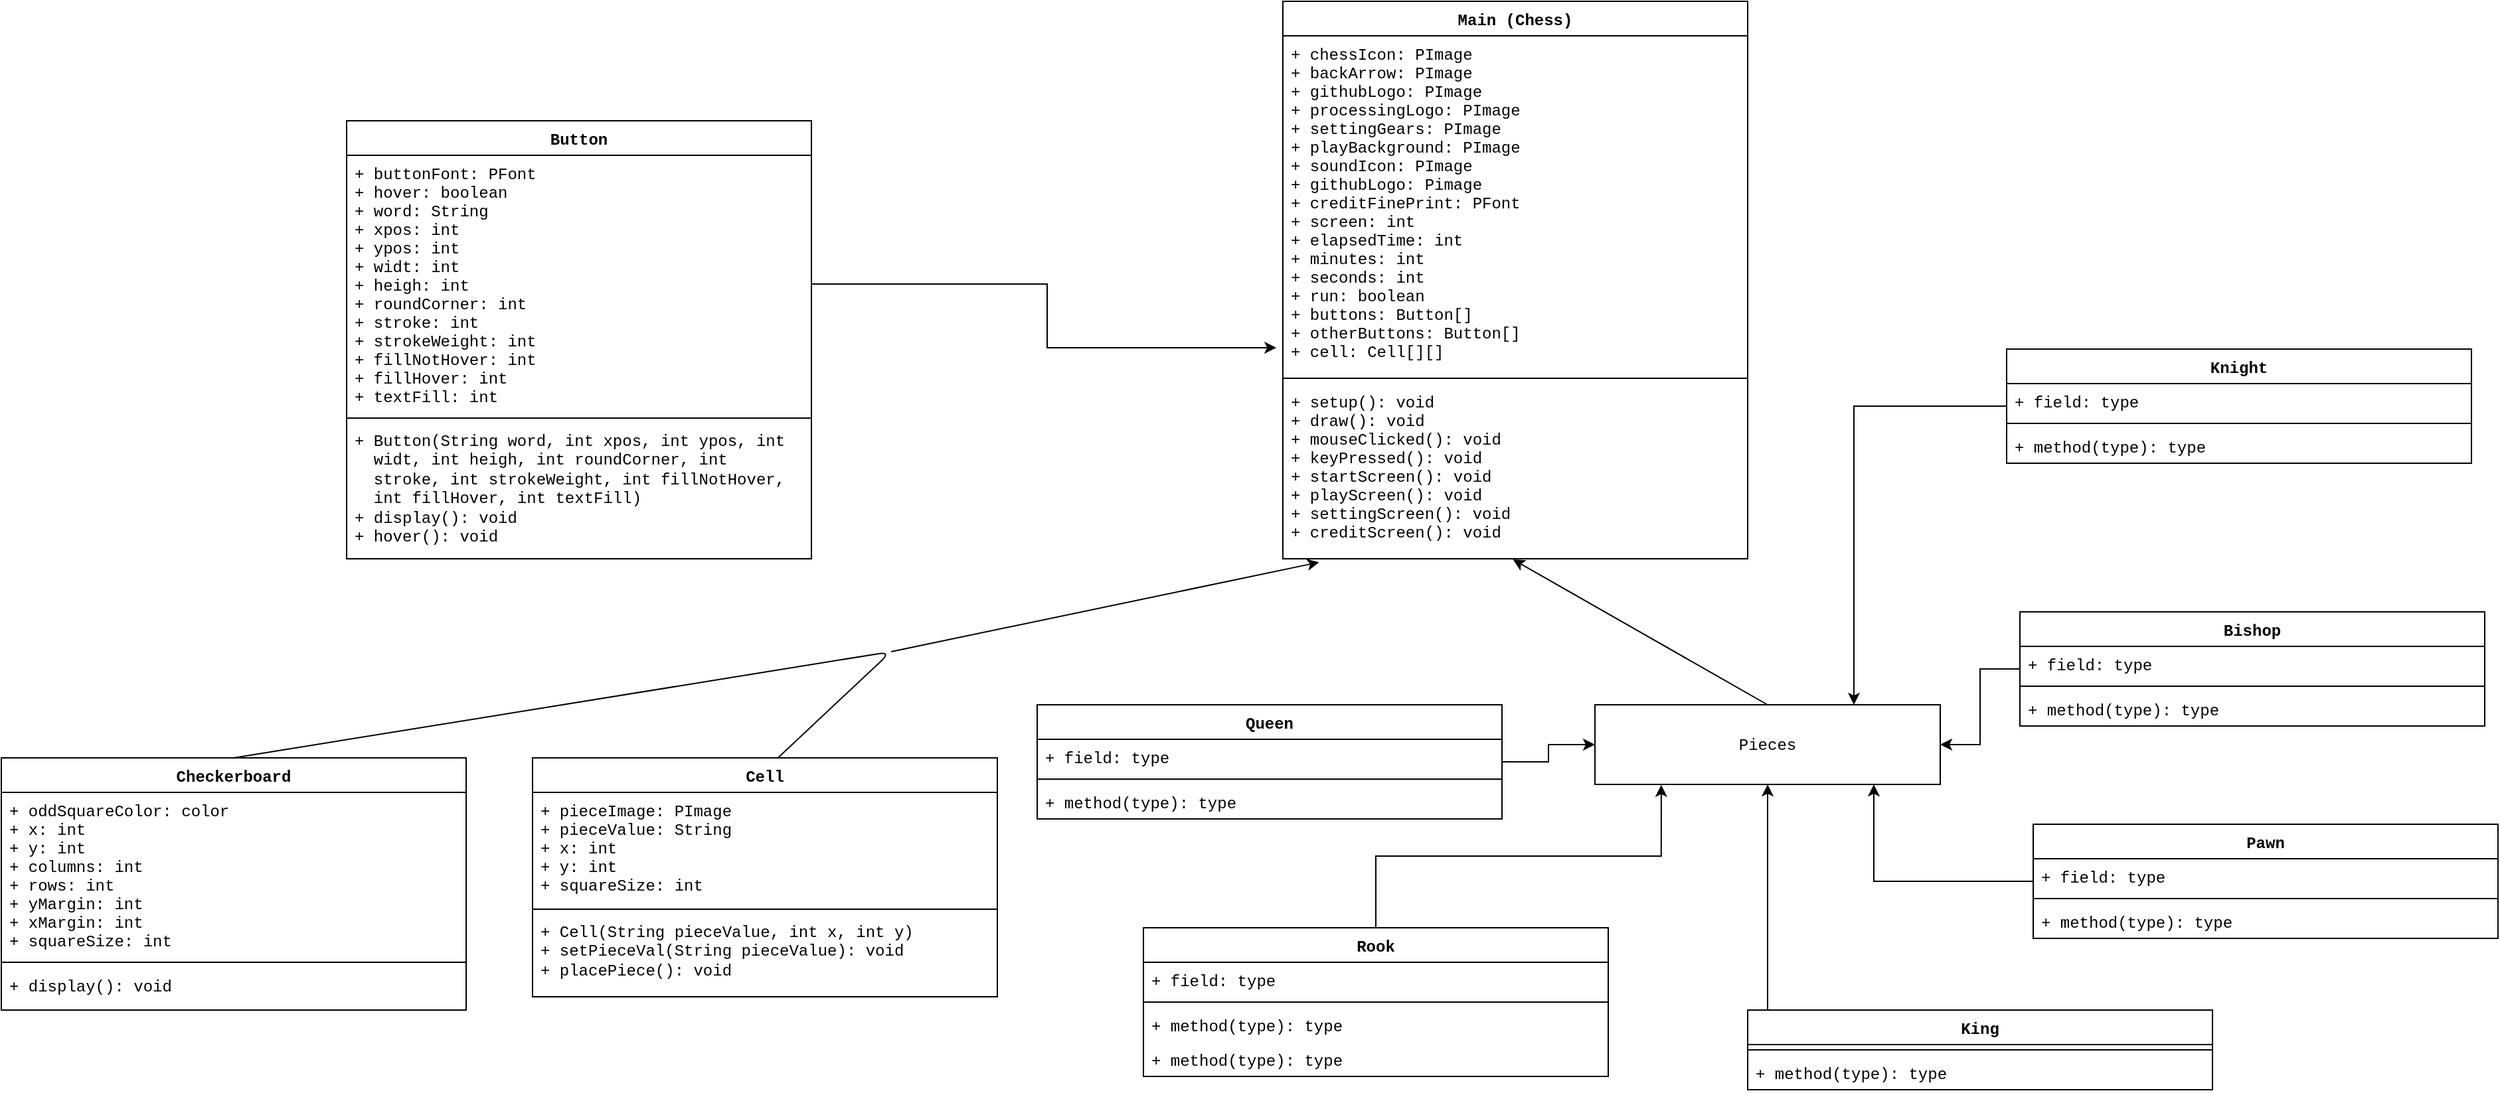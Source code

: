 <mxfile version="14.6.9" type="google"><diagram id="ffMmARSB5pWV-0gl0-nI" name="Page-1"><mxGraphModel dx="2474" dy="1074" grid="1" gridSize="10" guides="1" tooltips="1" connect="1" arrows="1" fold="1" page="1" pageScale="1" pageWidth="1920" pageHeight="1200" math="0" shadow="0"><root><mxCell id="0"/><mxCell id="1" parent="0"/><mxCell id="yim_IusXYdTwc64j8Eo--14" style="edgeStyle=orthogonalEdgeStyle;rounded=0;orthogonalLoop=1;jettySize=auto;html=1;entryX=0.5;entryY=1;entryDx=0;entryDy=0;fontSize=12;" edge="1" parent="1" source="FvzG0xkYzQNovwXWoTKt-3" target="yim_IusXYdTwc64j8Eo--10"><mxGeometry relative="1" as="geometry"><Array as="points"><mxPoint x="1350" y="770"/><mxPoint x="1350" y="770"/></Array></mxGeometry></mxCell><mxCell id="FvzG0xkYzQNovwXWoTKt-3" value="King" style="swimlane;fontStyle=1;align=center;verticalAlign=top;childLayout=stackLayout;horizontal=1;startSize=26;horizontalStack=0;resizeParent=1;resizeParentMax=0;resizeLast=0;collapsible=1;marginBottom=0;fontFamily=Courier New;fontSize=12;" parent="1" vertex="1"><mxGeometry x="1335" y="810" width="350" height="60" as="geometry"/></mxCell><mxCell id="FvzG0xkYzQNovwXWoTKt-5" value="" style="line;strokeWidth=1;fillColor=none;align=left;verticalAlign=middle;spacingTop=-1;spacingLeft=3;spacingRight=3;rotatable=0;labelPosition=right;points=[];portConstraint=eastwest;fontFamily=Courier New;fontSize=12;" parent="FvzG0xkYzQNovwXWoTKt-3" vertex="1"><mxGeometry y="26" width="350" height="8" as="geometry"/></mxCell><mxCell id="FvzG0xkYzQNovwXWoTKt-6" value="+ method(type): type" style="text;strokeColor=none;fillColor=none;align=left;verticalAlign=top;spacingLeft=4;spacingRight=4;overflow=hidden;rotatable=0;points=[[0,0.5],[1,0.5]];portConstraint=eastwest;fontFamily=Courier New;fontSize=12;" parent="FvzG0xkYzQNovwXWoTKt-3" vertex="1"><mxGeometry y="34" width="350" height="26" as="geometry"/></mxCell><mxCell id="yim_IusXYdTwc64j8Eo--16" style="edgeStyle=orthogonalEdgeStyle;rounded=0;orthogonalLoop=1;jettySize=auto;html=1;entryX=0;entryY=0.5;entryDx=0;entryDy=0;fontSize=12;" edge="1" parent="1" source="FvzG0xkYzQNovwXWoTKt-7" target="yim_IusXYdTwc64j8Eo--10"><mxGeometry relative="1" as="geometry"/></mxCell><mxCell id="FvzG0xkYzQNovwXWoTKt-7" value="Queen" style="swimlane;fontStyle=1;align=center;verticalAlign=top;childLayout=stackLayout;horizontal=1;startSize=26;horizontalStack=0;resizeParent=1;resizeParentMax=0;resizeLast=0;collapsible=1;marginBottom=0;fontFamily=Courier New;fontSize=12;" parent="1" vertex="1"><mxGeometry x="800" y="580" width="350" height="86" as="geometry"/></mxCell><mxCell id="FvzG0xkYzQNovwXWoTKt-8" value="+ field: type" style="text;strokeColor=none;fillColor=none;align=left;verticalAlign=top;spacingLeft=4;spacingRight=4;overflow=hidden;rotatable=0;points=[[0,0.5],[1,0.5]];portConstraint=eastwest;fontFamily=Courier New;fontSize=12;" parent="FvzG0xkYzQNovwXWoTKt-7" vertex="1"><mxGeometry y="26" width="350" height="26" as="geometry"/></mxCell><mxCell id="FvzG0xkYzQNovwXWoTKt-9" value="" style="line;strokeWidth=1;fillColor=none;align=left;verticalAlign=middle;spacingTop=-1;spacingLeft=3;spacingRight=3;rotatable=0;labelPosition=right;points=[];portConstraint=eastwest;fontFamily=Courier New;fontSize=12;" parent="FvzG0xkYzQNovwXWoTKt-7" vertex="1"><mxGeometry y="52" width="350" height="8" as="geometry"/></mxCell><mxCell id="FvzG0xkYzQNovwXWoTKt-10" value="+ method(type): type" style="text;strokeColor=none;fillColor=none;align=left;verticalAlign=top;spacingLeft=4;spacingRight=4;overflow=hidden;rotatable=0;points=[[0,0.5],[1,0.5]];portConstraint=eastwest;fontFamily=Courier New;fontSize=12;" parent="FvzG0xkYzQNovwXWoTKt-7" vertex="1"><mxGeometry y="60" width="350" height="26" as="geometry"/></mxCell><mxCell id="yim_IusXYdTwc64j8Eo--15" style="edgeStyle=orthogonalEdgeStyle;rounded=0;orthogonalLoop=1;jettySize=auto;html=1;entryX=0.192;entryY=1.006;entryDx=0;entryDy=0;entryPerimeter=0;fontSize=12;" edge="1" parent="1" source="FvzG0xkYzQNovwXWoTKt-11" target="yim_IusXYdTwc64j8Eo--10"><mxGeometry relative="1" as="geometry"/></mxCell><mxCell id="FvzG0xkYzQNovwXWoTKt-11" value="Rook" style="swimlane;fontStyle=1;align=center;verticalAlign=top;childLayout=stackLayout;horizontal=1;startSize=26;horizontalStack=0;resizeParent=1;resizeParentMax=0;resizeLast=0;collapsible=1;marginBottom=0;fontFamily=Courier New;fontSize=12;" parent="1" vertex="1"><mxGeometry x="880" y="748" width="350" height="112" as="geometry"/></mxCell><mxCell id="FvzG0xkYzQNovwXWoTKt-12" value="+ field: type" style="text;strokeColor=none;fillColor=none;align=left;verticalAlign=top;spacingLeft=4;spacingRight=4;overflow=hidden;rotatable=0;points=[[0,0.5],[1,0.5]];portConstraint=eastwest;fontFamily=Courier New;fontSize=12;" parent="FvzG0xkYzQNovwXWoTKt-11" vertex="1"><mxGeometry y="26" width="350" height="26" as="geometry"/></mxCell><mxCell id="FvzG0xkYzQNovwXWoTKt-13" value="" style="line;strokeWidth=1;fillColor=none;align=left;verticalAlign=middle;spacingTop=-1;spacingLeft=3;spacingRight=3;rotatable=0;labelPosition=right;points=[];portConstraint=eastwest;fontFamily=Courier New;fontSize=12;" parent="FvzG0xkYzQNovwXWoTKt-11" vertex="1"><mxGeometry y="52" width="350" height="8" as="geometry"/></mxCell><mxCell id="FvzG0xkYzQNovwXWoTKt-47" value="+ method(type): type" style="text;strokeColor=none;fillColor=none;align=left;verticalAlign=top;spacingLeft=4;spacingRight=4;overflow=hidden;rotatable=0;points=[[0,0.5],[1,0.5]];portConstraint=eastwest;fontFamily=Courier New;fontSize=12;" parent="FvzG0xkYzQNovwXWoTKt-11" vertex="1"><mxGeometry y="60" width="350" height="26" as="geometry"/></mxCell><mxCell id="FvzG0xkYzQNovwXWoTKt-14" value="+ method(type): type" style="text;strokeColor=none;fillColor=none;align=left;verticalAlign=top;spacingLeft=4;spacingRight=4;overflow=hidden;rotatable=0;points=[[0,0.5],[1,0.5]];portConstraint=eastwest;fontFamily=Courier New;fontSize=12;" parent="FvzG0xkYzQNovwXWoTKt-11" vertex="1"><mxGeometry y="86" width="350" height="26" as="geometry"/></mxCell><mxCell id="yim_IusXYdTwc64j8Eo--12" style="edgeStyle=orthogonalEdgeStyle;rounded=0;orthogonalLoop=1;jettySize=auto;html=1;fontSize=12;" edge="1" parent="1" source="FvzG0xkYzQNovwXWoTKt-15" target="yim_IusXYdTwc64j8Eo--10"><mxGeometry relative="1" as="geometry"/></mxCell><mxCell id="FvzG0xkYzQNovwXWoTKt-15" value="Bishop" style="swimlane;fontStyle=1;align=center;verticalAlign=top;childLayout=stackLayout;horizontal=1;startSize=26;horizontalStack=0;resizeParent=1;resizeParentMax=0;resizeLast=0;collapsible=1;marginBottom=0;fontFamily=Courier New;fontSize=12;" parent="1" vertex="1"><mxGeometry x="1540" y="510" width="350" height="86" as="geometry"/></mxCell><mxCell id="FvzG0xkYzQNovwXWoTKt-16" value="+ field: type" style="text;strokeColor=none;fillColor=none;align=left;verticalAlign=top;spacingLeft=4;spacingRight=4;overflow=hidden;rotatable=0;points=[[0,0.5],[1,0.5]];portConstraint=eastwest;fontFamily=Courier New;fontSize=12;" parent="FvzG0xkYzQNovwXWoTKt-15" vertex="1"><mxGeometry y="26" width="350" height="26" as="geometry"/></mxCell><mxCell id="FvzG0xkYzQNovwXWoTKt-17" value="" style="line;strokeWidth=1;fillColor=none;align=left;verticalAlign=middle;spacingTop=-1;spacingLeft=3;spacingRight=3;rotatable=0;labelPosition=right;points=[];portConstraint=eastwest;fontFamily=Courier New;fontSize=12;" parent="FvzG0xkYzQNovwXWoTKt-15" vertex="1"><mxGeometry y="52" width="350" height="8" as="geometry"/></mxCell><mxCell id="FvzG0xkYzQNovwXWoTKt-18" value="+ method(type): type" style="text;strokeColor=none;fillColor=none;align=left;verticalAlign=top;spacingLeft=4;spacingRight=4;overflow=hidden;rotatable=0;points=[[0,0.5],[1,0.5]];portConstraint=eastwest;fontFamily=Courier New;fontSize=12;" parent="FvzG0xkYzQNovwXWoTKt-15" vertex="1"><mxGeometry y="60" width="350" height="26" as="geometry"/></mxCell><mxCell id="yim_IusXYdTwc64j8Eo--11" style="edgeStyle=orthogonalEdgeStyle;rounded=0;orthogonalLoop=1;jettySize=auto;html=1;entryX=0.75;entryY=0;entryDx=0;entryDy=0;fontSize=12;" edge="1" parent="1" source="FvzG0xkYzQNovwXWoTKt-19" target="yim_IusXYdTwc64j8Eo--10"><mxGeometry relative="1" as="geometry"/></mxCell><mxCell id="FvzG0xkYzQNovwXWoTKt-19" value="Knight" style="swimlane;fontStyle=1;align=center;verticalAlign=top;childLayout=stackLayout;horizontal=1;startSize=26;horizontalStack=0;resizeParent=1;resizeParentMax=0;resizeLast=0;collapsible=1;marginBottom=0;fontFamily=Courier New;fontSize=12;" parent="1" vertex="1"><mxGeometry x="1530" y="312" width="350" height="86" as="geometry"/></mxCell><mxCell id="FvzG0xkYzQNovwXWoTKt-20" value="+ field: type" style="text;strokeColor=none;fillColor=none;align=left;verticalAlign=top;spacingLeft=4;spacingRight=4;overflow=hidden;rotatable=0;points=[[0,0.5],[1,0.5]];portConstraint=eastwest;fontFamily=Courier New;fontSize=12;" parent="FvzG0xkYzQNovwXWoTKt-19" vertex="1"><mxGeometry y="26" width="350" height="26" as="geometry"/></mxCell><mxCell id="FvzG0xkYzQNovwXWoTKt-21" value="" style="line;strokeWidth=1;fillColor=none;align=left;verticalAlign=middle;spacingTop=-1;spacingLeft=3;spacingRight=3;rotatable=0;labelPosition=right;points=[];portConstraint=eastwest;fontFamily=Courier New;fontSize=12;" parent="FvzG0xkYzQNovwXWoTKt-19" vertex="1"><mxGeometry y="52" width="350" height="8" as="geometry"/></mxCell><mxCell id="FvzG0xkYzQNovwXWoTKt-22" value="+ method(type): type" style="text;strokeColor=none;fillColor=none;align=left;verticalAlign=top;spacingLeft=4;spacingRight=4;overflow=hidden;rotatable=0;points=[[0,0.5],[1,0.5]];portConstraint=eastwest;fontFamily=Courier New;fontSize=12;" parent="FvzG0xkYzQNovwXWoTKt-19" vertex="1"><mxGeometry y="60" width="350" height="26" as="geometry"/></mxCell><mxCell id="yim_IusXYdTwc64j8Eo--13" style="edgeStyle=orthogonalEdgeStyle;rounded=0;orthogonalLoop=1;jettySize=auto;html=1;fontSize=12;" edge="1" parent="1" source="FvzG0xkYzQNovwXWoTKt-23" target="yim_IusXYdTwc64j8Eo--10"><mxGeometry relative="1" as="geometry"><mxPoint x="1420" y="650" as="targetPoint"/><Array as="points"><mxPoint x="1430" y="713"/></Array></mxGeometry></mxCell><mxCell id="FvzG0xkYzQNovwXWoTKt-23" value="Pawn" style="swimlane;fontStyle=1;align=center;verticalAlign=top;childLayout=stackLayout;horizontal=1;startSize=26;horizontalStack=0;resizeParent=1;resizeParentMax=0;resizeLast=0;collapsible=1;marginBottom=0;fontFamily=Courier New;fontSize=12;" parent="1" vertex="1"><mxGeometry x="1550" y="670" width="350" height="86" as="geometry"/></mxCell><mxCell id="FvzG0xkYzQNovwXWoTKt-24" value="+ field: type" style="text;strokeColor=none;fillColor=none;align=left;verticalAlign=top;spacingLeft=4;spacingRight=4;overflow=hidden;rotatable=0;points=[[0,0.5],[1,0.5]];portConstraint=eastwest;fontFamily=Courier New;fontSize=12;" parent="FvzG0xkYzQNovwXWoTKt-23" vertex="1"><mxGeometry y="26" width="350" height="26" as="geometry"/></mxCell><mxCell id="FvzG0xkYzQNovwXWoTKt-25" value="" style="line;strokeWidth=1;fillColor=none;align=left;verticalAlign=middle;spacingTop=-1;spacingLeft=3;spacingRight=3;rotatable=0;labelPosition=right;points=[];portConstraint=eastwest;fontFamily=Courier New;fontSize=12;" parent="FvzG0xkYzQNovwXWoTKt-23" vertex="1"><mxGeometry y="52" width="350" height="8" as="geometry"/></mxCell><mxCell id="FvzG0xkYzQNovwXWoTKt-26" value="+ method(type): type" style="text;strokeColor=none;fillColor=none;align=left;verticalAlign=top;spacingLeft=4;spacingRight=4;overflow=hidden;rotatable=0;points=[[0,0.5],[1,0.5]];portConstraint=eastwest;fontFamily=Courier New;fontSize=12;" parent="FvzG0xkYzQNovwXWoTKt-23" vertex="1"><mxGeometry y="60" width="350" height="26" as="geometry"/></mxCell><mxCell id="FvzG0xkYzQNovwXWoTKt-27" value="Main (Chess)" style="swimlane;fontStyle=1;align=center;verticalAlign=top;childLayout=stackLayout;horizontal=1;startSize=26;horizontalStack=0;resizeParent=1;resizeParentMax=0;resizeLast=0;collapsible=1;marginBottom=0;fontFamily=Courier New;fontSize=12;" parent="1" vertex="1"><mxGeometry x="985" y="50" width="350" height="420" as="geometry"/></mxCell><mxCell id="FvzG0xkYzQNovwXWoTKt-28" value="+ chessIcon: PImage&#10;+ backArrow: PImage&#10;+ githubLogo: PImage&#10;+ processingLogo: PImage&#10;+ settingGears: PImage&#10;+ playBackground: PImage&#10;+ soundIcon: PImage&#10;+ githubLogo: Pimage&#10;+ creditFinePrint: PFont&#10;+ screen: int&#10;+ elapsedTime: int&#10;+ minutes: int&#10;+ seconds: int&#10;+ run: boolean&#10;+ buttons: Button[]&#10;+ otherButtons: Button[]&#10;+ cell: Cell[][]" style="text;strokeColor=none;fillColor=none;align=left;verticalAlign=top;spacingLeft=4;spacingRight=4;overflow=hidden;rotatable=0;points=[[0,0.5],[1,0.5]];portConstraint=eastwest;fontFamily=Courier New;fontSize=12;" parent="FvzG0xkYzQNovwXWoTKt-27" vertex="1"><mxGeometry y="26" width="350" height="254" as="geometry"/></mxCell><mxCell id="FvzG0xkYzQNovwXWoTKt-29" value="" style="line;strokeWidth=1;fillColor=none;align=left;verticalAlign=middle;spacingTop=-1;spacingLeft=3;spacingRight=3;rotatable=0;labelPosition=right;points=[];portConstraint=eastwest;fontFamily=Courier New;fontSize=12;" parent="FvzG0xkYzQNovwXWoTKt-27" vertex="1"><mxGeometry y="280" width="350" height="8" as="geometry"/></mxCell><mxCell id="FvzG0xkYzQNovwXWoTKt-30" value="+ setup(): void&#10;+ draw(): void&#10;+ mouseClicked(): void&#10;+ keyPressed(): void&#10;+ startScreen(): void&#10;+ playScreen(): void&#10;+ settingScreen(): void&#10;+ creditScreen(): void" style="text;strokeColor=none;fillColor=none;align=left;verticalAlign=top;spacingLeft=4;spacingRight=4;overflow=hidden;rotatable=0;points=[[0,0.5],[1,0.5]];portConstraint=eastwest;fontFamily=Courier New;fontSize=12;" parent="FvzG0xkYzQNovwXWoTKt-27" vertex="1"><mxGeometry y="288" width="350" height="132" as="geometry"/></mxCell><mxCell id="OKMKm62USDSa3-mKP0mh-35" value="Button" style="swimlane;fontStyle=1;align=center;verticalAlign=top;childLayout=stackLayout;horizontal=1;startSize=26;horizontalStack=0;resizeParent=1;resizeParentMax=0;resizeLast=0;collapsible=1;marginBottom=0;fontFamily=Courier New;fontSize=12;" parent="1" vertex="1"><mxGeometry x="280" y="140" width="350" height="330" as="geometry"/></mxCell><mxCell id="OKMKm62USDSa3-mKP0mh-36" value="+ buttonFont: PFont&#10;+ hover: boolean&#10;+ word: String&#10;+ xpos: int&#10;+ ypos: int&#10;+ widt: int&#10;+ heigh: int&#10;+ roundCorner: int&#10;+ stroke: int&#10;+ strokeWeight: int&#10;+ fillNotHover: int&#10;+ fillHover: int&#10;+ textFill: int" style="text;strokeColor=none;fillColor=none;align=left;verticalAlign=top;spacingLeft=4;spacingRight=4;overflow=hidden;rotatable=0;points=[[0,0.5],[1,0.5]];portConstraint=eastwest;fontFamily=Courier New;fontSize=12;" parent="OKMKm62USDSa3-mKP0mh-35" vertex="1"><mxGeometry y="26" width="350" height="194" as="geometry"/></mxCell><mxCell id="OKMKm62USDSa3-mKP0mh-37" value="" style="line;strokeWidth=1;fillColor=none;align=left;verticalAlign=middle;spacingTop=-1;spacingLeft=3;spacingRight=3;rotatable=0;labelPosition=right;points=[];portConstraint=eastwest;fontFamily=Courier New;fontSize=12;" parent="OKMKm62USDSa3-mKP0mh-35" vertex="1"><mxGeometry y="220" width="350" height="8" as="geometry"/></mxCell><mxCell id="OKMKm62USDSa3-mKP0mh-38" value="+ Button(String word, int xpos, int ypos, int    widt, int heigh, int roundCorner, int          stroke, int strokeWeight, int fillNotHover,    int fillHover, int textFill)&#10;+ display(): void&#10;+ hover(): void" style="text;strokeColor=none;fillColor=none;align=left;verticalAlign=top;spacingLeft=4;spacingRight=4;overflow=hidden;rotatable=0;points=[[0,0.5],[1,0.5]];portConstraint=eastwest;fontFamily=Courier New;fontSize=12;whiteSpace=wrap;" parent="OKMKm62USDSa3-mKP0mh-35" vertex="1"><mxGeometry y="228" width="350" height="102" as="geometry"/></mxCell><mxCell id="OKMKm62USDSa3-mKP0mh-39" value="Checkerboard" style="swimlane;fontStyle=1;align=center;verticalAlign=top;childLayout=stackLayout;horizontal=1;startSize=26;horizontalStack=0;resizeParent=1;resizeParentMax=0;resizeLast=0;collapsible=1;marginBottom=0;fontFamily=Courier New;fontSize=12;" parent="1" vertex="1"><mxGeometry x="20" y="620" width="350" height="190" as="geometry"/></mxCell><mxCell id="OKMKm62USDSa3-mKP0mh-40" value="+ oddSquareColor: color&#10;+ x: int&#10;+ y: int&#10;+ columns: int&#10;+ rows: int&#10;+ yMargin: int&#10;+ xMargin: int&#10;+ squareSize: int&#10;" style="text;strokeColor=none;fillColor=none;align=left;verticalAlign=top;spacingLeft=4;spacingRight=4;overflow=hidden;rotatable=0;points=[[0,0.5],[1,0.5]];portConstraint=eastwest;fontFamily=Courier New;fontSize=12;" parent="OKMKm62USDSa3-mKP0mh-39" vertex="1"><mxGeometry y="26" width="350" height="124" as="geometry"/></mxCell><mxCell id="OKMKm62USDSa3-mKP0mh-41" value="" style="line;strokeWidth=1;fillColor=none;align=left;verticalAlign=middle;spacingTop=-1;spacingLeft=3;spacingRight=3;rotatable=0;labelPosition=right;points=[];portConstraint=eastwest;fontFamily=Courier New;fontSize=12;" parent="OKMKm62USDSa3-mKP0mh-39" vertex="1"><mxGeometry y="150" width="350" height="8" as="geometry"/></mxCell><mxCell id="OKMKm62USDSa3-mKP0mh-42" value="+ display(): void" style="text;strokeColor=none;fillColor=none;align=left;verticalAlign=top;spacingLeft=4;spacingRight=4;overflow=hidden;rotatable=0;points=[[0,0.5],[1,0.5]];portConstraint=eastwest;fontFamily=Courier New;fontSize=12;" parent="OKMKm62USDSa3-mKP0mh-39" vertex="1"><mxGeometry y="158" width="350" height="32" as="geometry"/></mxCell><mxCell id="yim_IusXYdTwc64j8Eo--1" value="Cell" style="swimlane;fontStyle=1;align=center;verticalAlign=top;childLayout=stackLayout;horizontal=1;startSize=26;horizontalStack=0;resizeParent=1;resizeParentMax=0;resizeLast=0;collapsible=1;marginBottom=0;fontFamily=Courier New;fontSize=12;" vertex="1" parent="1"><mxGeometry x="420" y="620" width="350" height="180" as="geometry"/></mxCell><mxCell id="yim_IusXYdTwc64j8Eo--2" value="+ pieceImage: PImage&#10;+ pieceValue: String&#10;+ x: int&#10;+ y: int&#10;+ squareSize: int&#10;" style="text;strokeColor=none;fillColor=none;align=left;verticalAlign=top;spacingLeft=4;spacingRight=4;overflow=hidden;rotatable=0;points=[[0,0.5],[1,0.5]];portConstraint=eastwest;fontFamily=Courier New;fontSize=12;" vertex="1" parent="yim_IusXYdTwc64j8Eo--1"><mxGeometry y="26" width="350" height="84" as="geometry"/></mxCell><mxCell id="yim_IusXYdTwc64j8Eo--3" value="" style="line;strokeWidth=1;fillColor=none;align=left;verticalAlign=middle;spacingTop=-1;spacingLeft=3;spacingRight=3;rotatable=0;labelPosition=right;points=[];portConstraint=eastwest;fontFamily=Courier New;fontSize=12;" vertex="1" parent="yim_IusXYdTwc64j8Eo--1"><mxGeometry y="110" width="350" height="8" as="geometry"/></mxCell><mxCell id="yim_IusXYdTwc64j8Eo--4" value="+ Cell(String pieceValue, int x, int y)&#10;+ setPieceVal(String pieceValue): void&#10;+ placePiece(): void" style="text;strokeColor=none;fillColor=none;align=left;verticalAlign=top;spacingLeft=4;spacingRight=4;overflow=hidden;rotatable=0;points=[[0,0.5],[1,0.5]];portConstraint=eastwest;fontFamily=Courier New;fontSize=12;whiteSpace=wrap;" vertex="1" parent="yim_IusXYdTwc64j8Eo--1"><mxGeometry y="118" width="350" height="62" as="geometry"/></mxCell><mxCell id="yim_IusXYdTwc64j8Eo--6" value="" style="endArrow=none;html=1;fontSize=12;entryX=0.528;entryY=0;entryDx=0;entryDy=0;entryPerimeter=0;exitX=0.5;exitY=0;exitDx=0;exitDy=0;" edge="1" parent="1" source="OKMKm62USDSa3-mKP0mh-39" target="yim_IusXYdTwc64j8Eo--1"><mxGeometry width="50" height="50" relative="1" as="geometry"><mxPoint x="660" y="763" as="sourcePoint"/><mxPoint x="717" y="711" as="targetPoint"/><Array as="points"><mxPoint x="690" y="540"/></Array></mxGeometry></mxCell><mxCell id="yim_IusXYdTwc64j8Eo--7" value="" style="endArrow=classic;html=1;fontSize=12;entryX=0.078;entryY=1.02;entryDx=0;entryDy=0;entryPerimeter=0;" edge="1" parent="1" target="FvzG0xkYzQNovwXWoTKt-30"><mxGeometry width="50" height="50" relative="1" as="geometry"><mxPoint x="690" y="540" as="sourcePoint"/><mxPoint x="980" y="550" as="targetPoint"/></mxGeometry></mxCell><mxCell id="yim_IusXYdTwc64j8Eo--9" value="" style="endArrow=classic;html=1;fontSize=12;entryX=0.495;entryY=1.004;entryDx=0;entryDy=0;entryPerimeter=0;exitX=0.5;exitY=0;exitDx=0;exitDy=0;" edge="1" parent="1" source="yim_IusXYdTwc64j8Eo--10" target="FvzG0xkYzQNovwXWoTKt-30"><mxGeometry width="50" height="50" relative="1" as="geometry"><mxPoint x="1158" y="580" as="sourcePoint"/><mxPoint x="1110" y="520" as="targetPoint"/></mxGeometry></mxCell><mxCell id="yim_IusXYdTwc64j8Eo--10" value="&lt;font face=&quot;Courier New&quot;&gt;Pieces&lt;/font&gt;" style="rounded=0;whiteSpace=wrap;html=1;fontSize=12;" vertex="1" parent="1"><mxGeometry x="1220" y="580" width="260" height="60" as="geometry"/></mxCell><mxCell id="yim_IusXYdTwc64j8Eo--17" style="edgeStyle=orthogonalEdgeStyle;rounded=0;orthogonalLoop=1;jettySize=auto;html=1;entryX=-0.014;entryY=0.925;entryDx=0;entryDy=0;entryPerimeter=0;fontSize=12;" edge="1" parent="1" source="OKMKm62USDSa3-mKP0mh-36" target="FvzG0xkYzQNovwXWoTKt-28"><mxGeometry relative="1" as="geometry"/></mxCell></root></mxGraphModel></diagram></mxfile>